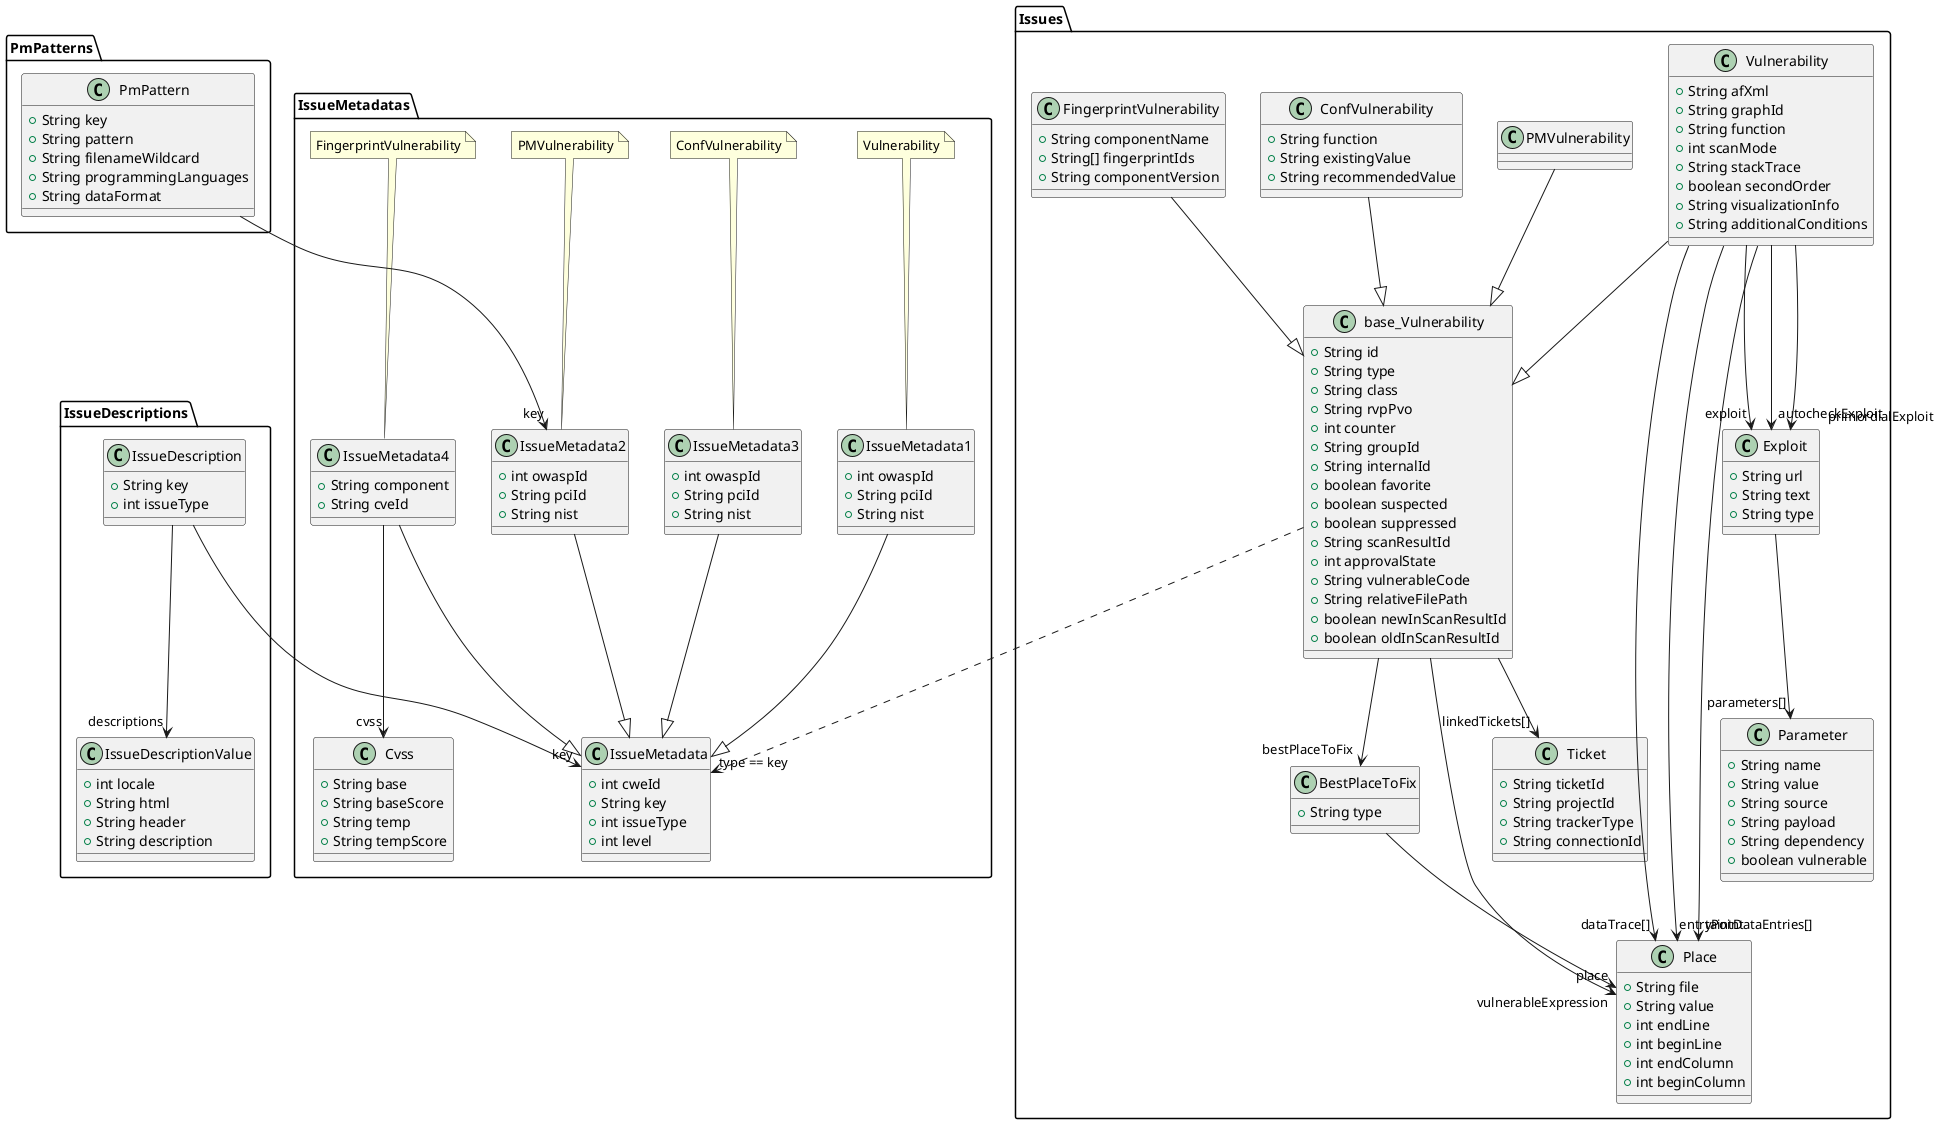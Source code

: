 @startuml

package PmPatterns {

class PmPattern {
  +String key
  +String pattern
  +String filenameWildcard
  +String programmingLanguages
  +String dataFormat
}

}

package IssueMetadatas {

class IssueMetadata {
  +int cweId
  +String key
  +int issueType
  +int level
}

class IssueMetadata1 {
  +int owaspId
  +String pciId
  +String nist
}
note top of IssueMetadata1
Vulnerability
end note

class IssueMetadata2 {
  +int owaspId
  +String pciId
  +String nist
}
note top of IssueMetadata2
PMVulnerability
end note

class IssueMetadata3 {
  +int owaspId
  +String pciId
  +String nist
}
note top of IssueMetadata3
ConfVulnerability
end note

class IssueMetadata4 {
  +String component
  +String cveId
}
note top of IssueMetadata4
FingerprintVulnerability
end note

class Cvss {
  +String base
  +String baseScore
  +String temp
  +String tempScore
}

IssueMetadata1 --|> IssueMetadata
IssueMetadata2 --|> IssueMetadata
IssueMetadata3 --|> IssueMetadata
IssueMetadata4 --|> IssueMetadata
IssueMetadata4 --> "cvss" Cvss

}

PmPattern --> "key" IssueMetadata2

package IssueDescriptions {

class IssueDescription {
  +String key
  +int issueType
}

IssueDescription --> "descriptions" IssueDescriptionValue

class IssueDescriptionValue {
  +int locale
  +String html
  +String header
  +String description
}

}

IssueDescription --> "key" IssueMetadata

package Issues {

class Ticket {
  +String ticketId
  +String projectId
  +String trackerType
  +String connectionId
}

class BestPlaceToFix {
  +String type
}
class Place {
  +String file
  +String value
  +int endLine
  +int beginLine
  +int endColumn
  +int beginColumn
}
BestPlaceToFix --> "place" Place

class base_Vulnerability {
  +String id
  +String type
  +String class
  +String rvpPvo
  +int counter
  +String groupId
  +String internalId
  +boolean favorite
  +boolean suspected
  +boolean suppressed
  +String scanResultId
  +int approvalState
  +String vulnerableCode
  +String relativeFilePath
  +boolean newInScanResultId
  +boolean oldInScanResultId
}


base_Vulnerability --> "linkedTickets[]" Ticket
base_Vulnerability --> "bestPlaceToFix" BestPlaceToFix
base_Vulnerability --> "vulnerableExpression" Place

class Vulnerability {
  +String afXml
  +String graphId
  +String function
  +int scanMode
  +String stackTrace
  +boolean secondOrder
  +String visualizationInfo
  +String additionalConditions
}

class Exploit {
  +String url
  +String text
  +String type
}
Vulnerability --> "exploit" Exploit
Vulnerability --> "dataTrace[]" Place
Vulnerability --> "entryPoint" Place
Vulnerability --> "autocheckExploit" Exploit
Vulnerability --> "taintDataEntries[]" Place
Vulnerability --> "primordialExploit" Exploit


class Parameter {
  +String name
  +String value
  +String source
  +String payload
  +String dependency
  +boolean vulnerable
}
Exploit --> "parameters[]" Parameter

class PMVulnerability {

}

class ConfVulnerability {
  +String function
  +String existingValue
  +String recommendedValue
}

class FingerprintVulnerability {
  +String componentName
  +String[] fingerprintIds
  +String componentVersion
}

Vulnerability --|> base_Vulnerability
FingerprintVulnerability --|> base_Vulnerability
ConfVulnerability --|> base_Vulnerability
PMVulnerability --|> base_Vulnerability
base_Vulnerability ..> "type == key" IssueMetadata


}

@enduml
